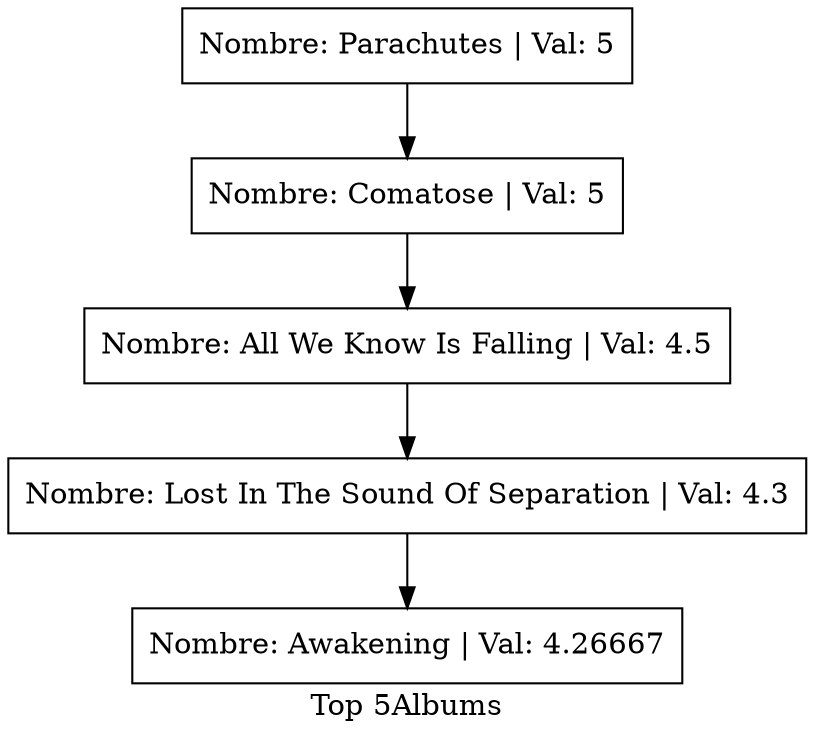 digraph top{
node [shape=box];
label="Top 5Albums";
"Nombre: Parachutes | Val: 5"->"Nombre: Comatose | Val: 5";
"Nombre: Comatose | Val: 5"->"Nombre: All We Know Is Falling | Val: 4.5";
"Nombre: All We Know Is Falling | Val: 4.5"->"Nombre: Lost In The Sound Of Separation | Val: 4.3";
"Nombre: Lost In The Sound Of Separation | Val: 4.3"->"Nombre: Awakening | Val: 4.26667";
"Nombre: Awakening | Val: 4.26667";
}
